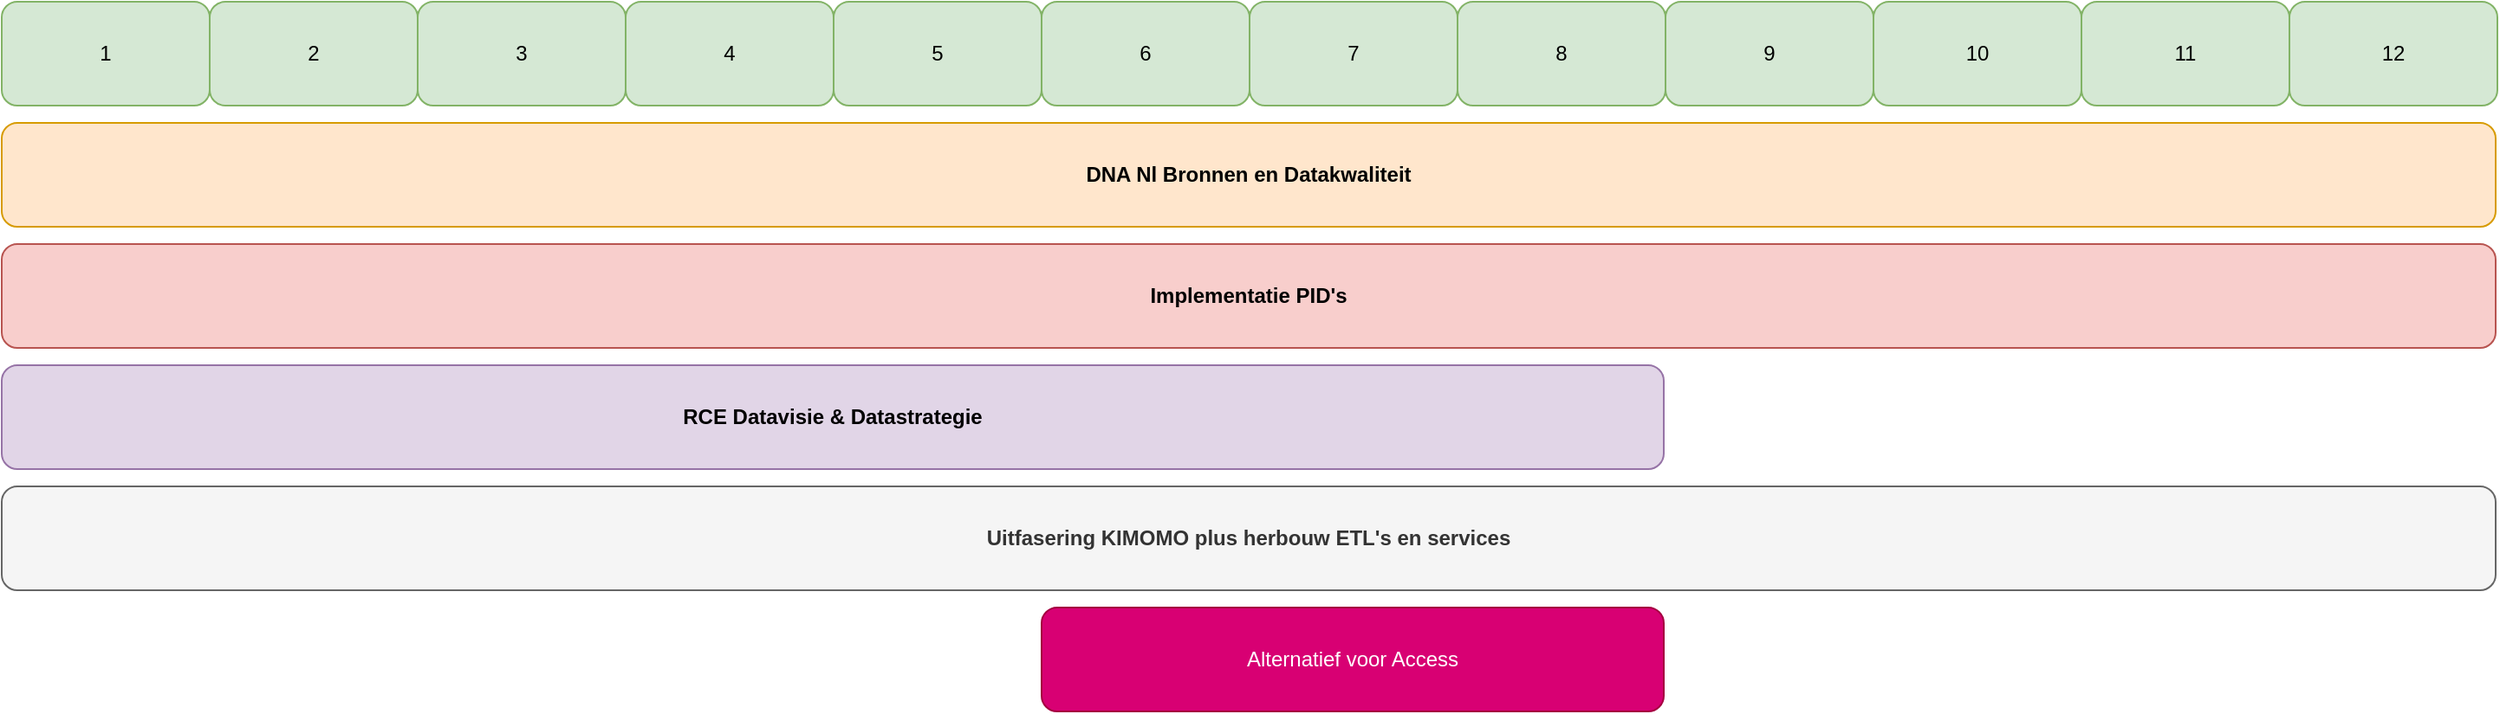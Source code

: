 <mxfile version="28.2.5">
  <diagram name="Page-1" id="U-qPxButuCx1mBuPet7c">
    <mxGraphModel dx="1042" dy="527" grid="1" gridSize="10" guides="1" tooltips="1" connect="1" arrows="1" fold="1" page="1" pageScale="1" pageWidth="827" pageHeight="1169" math="0" shadow="0">
      <root>
        <mxCell id="0" />
        <mxCell id="1" parent="0" />
        <mxCell id="P30LBm1_toSOdPhXJkdn-1" value="1" style="rounded=1;whiteSpace=wrap;html=1;fillColor=#d5e8d4;strokeColor=#82b366;" parent="1" vertex="1">
          <mxGeometry x="41" y="80" width="120" height="60" as="geometry" />
        </mxCell>
        <mxCell id="P30LBm1_toSOdPhXJkdn-2" value="4" style="rounded=1;whiteSpace=wrap;html=1;fillColor=#d5e8d4;strokeColor=#82b366;" parent="1" vertex="1">
          <mxGeometry x="401" y="80" width="120" height="60" as="geometry" />
        </mxCell>
        <mxCell id="P30LBm1_toSOdPhXJkdn-3" value="3" style="rounded=1;whiteSpace=wrap;html=1;fillColor=#d5e8d4;strokeColor=#82b366;" parent="1" vertex="1">
          <mxGeometry x="281" y="80" width="120" height="60" as="geometry" />
        </mxCell>
        <mxCell id="P30LBm1_toSOdPhXJkdn-4" value="2" style="rounded=1;whiteSpace=wrap;html=1;fillColor=#d5e8d4;strokeColor=#82b366;" parent="1" vertex="1">
          <mxGeometry x="161" y="80" width="120" height="60" as="geometry" />
        </mxCell>
        <mxCell id="P30LBm1_toSOdPhXJkdn-5" value="5" style="rounded=1;whiteSpace=wrap;html=1;fillColor=#d5e8d4;strokeColor=#82b366;" parent="1" vertex="1">
          <mxGeometry x="521" y="80" width="120" height="60" as="geometry" />
        </mxCell>
        <mxCell id="P30LBm1_toSOdPhXJkdn-6" value="6" style="rounded=1;whiteSpace=wrap;html=1;fillColor=#d5e8d4;strokeColor=#82b366;" parent="1" vertex="1">
          <mxGeometry x="641" y="80" width="120" height="60" as="geometry" />
        </mxCell>
        <mxCell id="P30LBm1_toSOdPhXJkdn-7" value="7" style="rounded=1;whiteSpace=wrap;html=1;fillColor=#d5e8d4;strokeColor=#82b366;" parent="1" vertex="1">
          <mxGeometry x="761" y="80" width="120" height="60" as="geometry" />
        </mxCell>
        <mxCell id="P30LBm1_toSOdPhXJkdn-8" value="9" style="rounded=1;whiteSpace=wrap;html=1;fillColor=#d5e8d4;strokeColor=#82b366;" parent="1" vertex="1">
          <mxGeometry x="1001" y="80" width="120" height="60" as="geometry" />
        </mxCell>
        <mxCell id="P30LBm1_toSOdPhXJkdn-9" value="8" style="rounded=1;whiteSpace=wrap;html=1;fillColor=#d5e8d4;strokeColor=#82b366;" parent="1" vertex="1">
          <mxGeometry x="881" y="80" width="120" height="60" as="geometry" />
        </mxCell>
        <mxCell id="P30LBm1_toSOdPhXJkdn-11" value="10" style="rounded=1;whiteSpace=wrap;html=1;fillColor=#d5e8d4;strokeColor=#82b366;" parent="1" vertex="1">
          <mxGeometry x="1121" y="80" width="120" height="60" as="geometry" />
        </mxCell>
        <mxCell id="P30LBm1_toSOdPhXJkdn-12" value="11" style="rounded=1;whiteSpace=wrap;html=1;fillColor=#d5e8d4;strokeColor=#82b366;" parent="1" vertex="1">
          <mxGeometry x="1241" y="80" width="120" height="60" as="geometry" />
        </mxCell>
        <mxCell id="P30LBm1_toSOdPhXJkdn-13" value="12" style="rounded=1;whiteSpace=wrap;html=1;fillColor=#d5e8d4;strokeColor=#82b366;" parent="1" vertex="1">
          <mxGeometry x="1361" y="80" width="120" height="60" as="geometry" />
        </mxCell>
        <mxCell id="WSe3DTJjHBgn2gBokQ_u-1" value="&lt;b&gt;DNA Nl Bronnen en Datakwaliteit&lt;/b&gt;" style="rounded=1;whiteSpace=wrap;html=1;fillColor=#ffe6cc;strokeColor=#d79b00;" vertex="1" parent="1">
          <mxGeometry x="41" y="150" width="1439" height="60" as="geometry" />
        </mxCell>
        <mxCell id="WSe3DTJjHBgn2gBokQ_u-2" value="&lt;b&gt;Implementatie PID&#39;s&lt;/b&gt;" style="rounded=1;whiteSpace=wrap;html=1;fillColor=#f8cecc;strokeColor=#b85450;" vertex="1" parent="1">
          <mxGeometry x="41" y="220" width="1439" height="60" as="geometry" />
        </mxCell>
        <mxCell id="WSe3DTJjHBgn2gBokQ_u-3" value="&lt;b&gt;RCE Datavisie &amp;amp; Datastrategie&lt;/b&gt;" style="rounded=1;whiteSpace=wrap;html=1;fillColor=#e1d5e7;strokeColor=#9673a6;" vertex="1" parent="1">
          <mxGeometry x="41" y="290" width="959" height="60" as="geometry" />
        </mxCell>
        <mxCell id="WSe3DTJjHBgn2gBokQ_u-4" value="&lt;b&gt;Uitfasering KIMOMO plus herbouw ETL&#39;s en services&lt;/b&gt;" style="rounded=1;whiteSpace=wrap;html=1;fillColor=#f5f5f5;strokeColor=#666666;fontColor=#333333;" vertex="1" parent="1">
          <mxGeometry x="41" y="360" width="1439" height="60" as="geometry" />
        </mxCell>
        <mxCell id="WSe3DTJjHBgn2gBokQ_u-5" value="Alternatief voor Access" style="rounded=1;whiteSpace=wrap;html=1;fillColor=#d80073;fontColor=#ffffff;strokeColor=#A50040;" vertex="1" parent="1">
          <mxGeometry x="641" y="430" width="359" height="60" as="geometry" />
        </mxCell>
      </root>
    </mxGraphModel>
  </diagram>
</mxfile>
